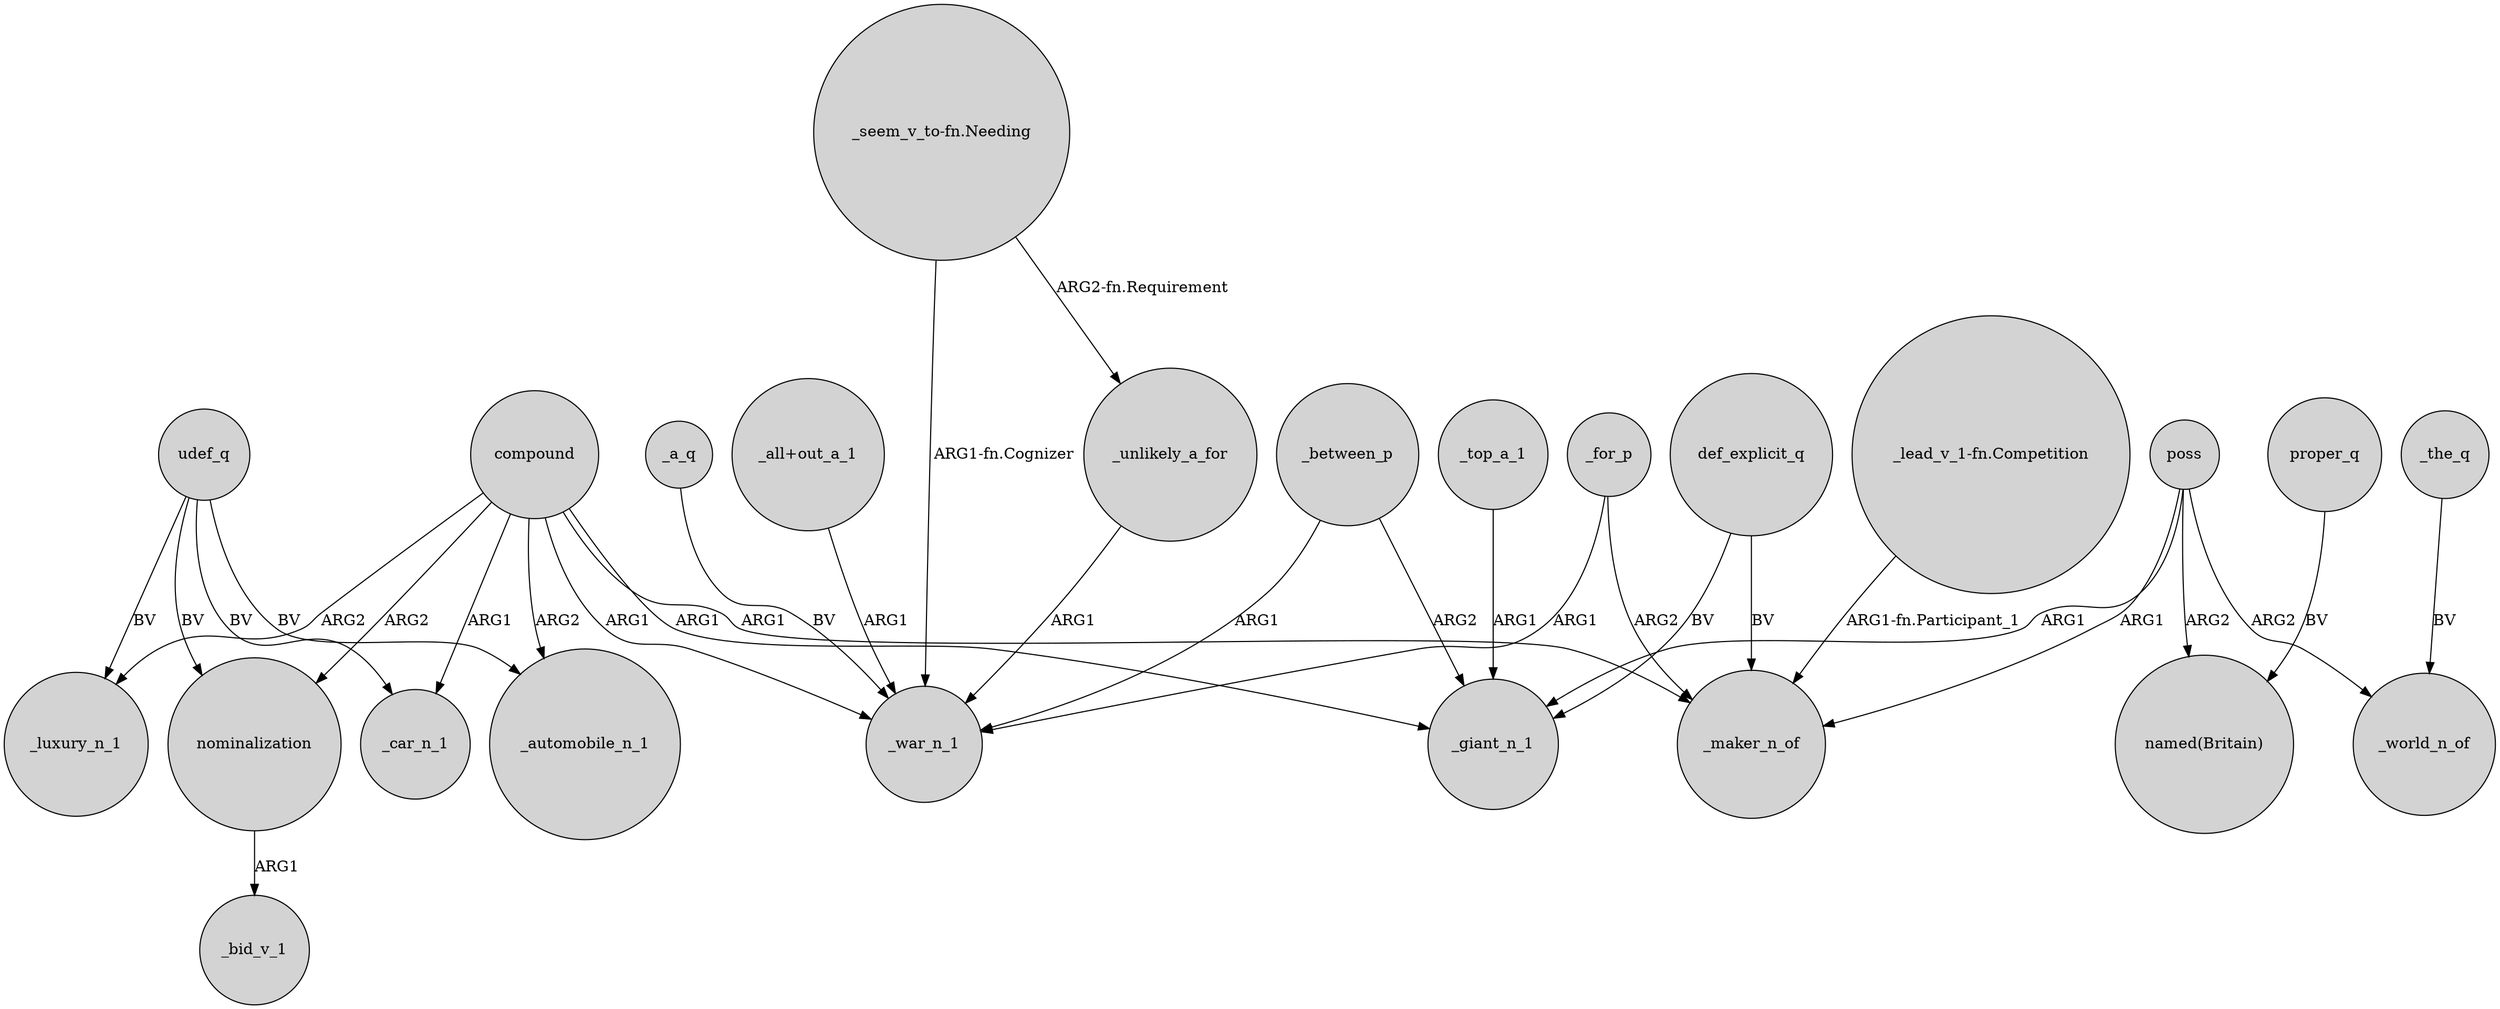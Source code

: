 digraph {
	node [shape=circle style=filled]
	nominalization -> _bid_v_1 [label=ARG1]
	compound -> _car_n_1 [label=ARG1]
	compound -> _luxury_n_1 [label=ARG2]
	udef_q -> nominalization [label=BV]
	udef_q -> _luxury_n_1 [label=BV]
	"_all+out_a_1" -> _war_n_1 [label=ARG1]
	_between_p -> _giant_n_1 [label=ARG2]
	"_seem_v_to-fn.Needing" -> _war_n_1 [label="ARG1-fn.Cognizer"]
	poss -> "named(Britain)" [label=ARG2]
	udef_q -> _automobile_n_1 [label=BV]
	compound -> nominalization [label=ARG2]
	poss -> _giant_n_1 [label=ARG1]
	_top_a_1 -> _giant_n_1 [label=ARG1]
	proper_q -> "named(Britain)" [label=BV]
	"_seem_v_to-fn.Needing" -> _unlikely_a_for [label="ARG2-fn.Requirement"]
	udef_q -> _car_n_1 [label=BV]
	_a_q -> _war_n_1 [label=BV]
	_between_p -> _war_n_1 [label=ARG1]
	def_explicit_q -> _giant_n_1 [label=BV]
	compound -> _giant_n_1 [label=ARG1]
	_for_p -> _maker_n_of [label=ARG2]
	compound -> _maker_n_of [label=ARG1]
	poss -> _maker_n_of [label=ARG1]
	def_explicit_q -> _maker_n_of [label=BV]
	_for_p -> _war_n_1 [label=ARG1]
	compound -> _automobile_n_1 [label=ARG2]
	poss -> _world_n_of [label=ARG2]
	"_lead_v_1-fn.Competition" -> _maker_n_of [label="ARG1-fn.Participant_1"]
	_unlikely_a_for -> _war_n_1 [label=ARG1]
	compound -> _war_n_1 [label=ARG1]
	_the_q -> _world_n_of [label=BV]
}
